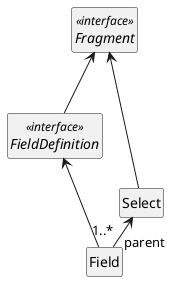 @startuml
hide empty methods
hide empty attributes
skinparam style strictuml
!pragma horizontalLineBetweenDifferentPackageAllowed

interface Fragment <<interface>>
interface FieldDefinition <<interface>>
class Select
class Field

FieldDefinition -u-> Fragment
Field "1..*" -l-> Select : parent

Field -u-> FieldDefinition
Select -u-> Fragment
@enduml